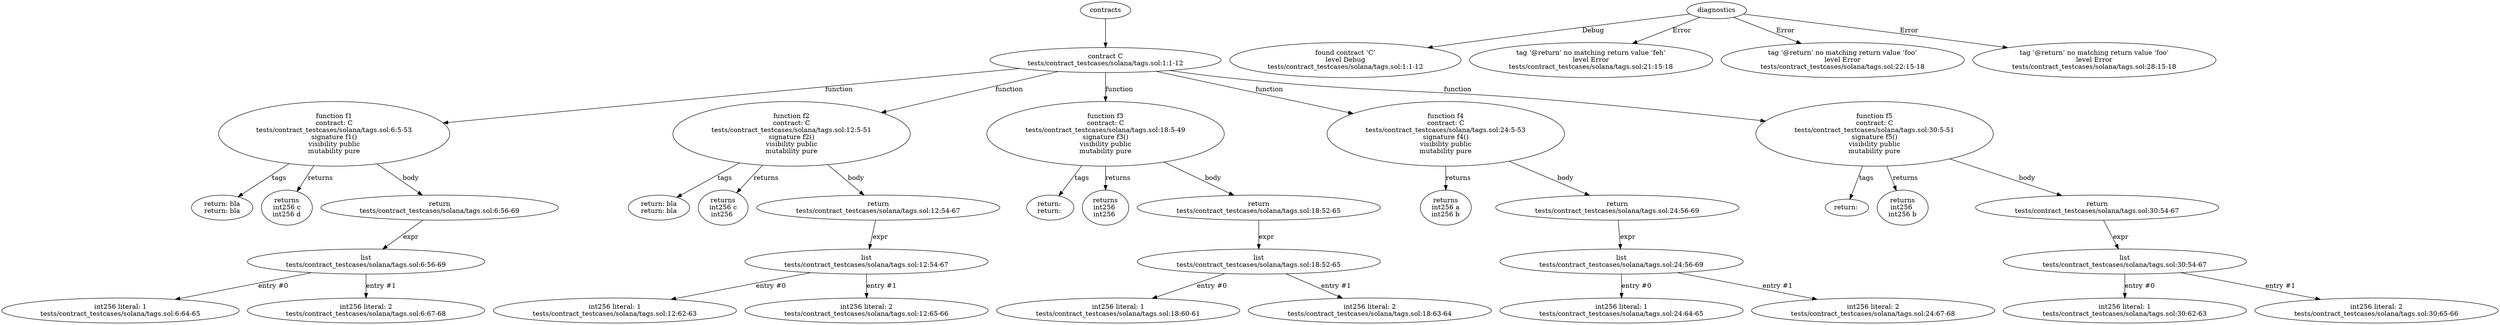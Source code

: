 strict digraph "tests/contract_testcases/solana/tags.sol" {
	contract [label="contract C\ntests/contract_testcases/solana/tags.sol:1:1-12"]
	f1 [label="function f1\ncontract: C\ntests/contract_testcases/solana/tags.sol:6:5-53\nsignature f1()\nvisibility public\nmutability pure"]
	tags [label="return: bla\nreturn: bla"]
	returns [label="returns\nint256 c\nint256 d"]
	return [label="return\ntests/contract_testcases/solana/tags.sol:6:56-69"]
	list [label="list\ntests/contract_testcases/solana/tags.sol:6:56-69"]
	number_literal [label="int256 literal: 1\ntests/contract_testcases/solana/tags.sol:6:64-65"]
	number_literal_9 [label="int256 literal: 2\ntests/contract_testcases/solana/tags.sol:6:67-68"]
	f2 [label="function f2\ncontract: C\ntests/contract_testcases/solana/tags.sol:12:5-51\nsignature f2()\nvisibility public\nmutability pure"]
	tags_11 [label="return: bla\nreturn: bla"]
	returns_12 [label="returns\nint256 c\nint256 "]
	return_13 [label="return\ntests/contract_testcases/solana/tags.sol:12:54-67"]
	list_14 [label="list\ntests/contract_testcases/solana/tags.sol:12:54-67"]
	number_literal_15 [label="int256 literal: 1\ntests/contract_testcases/solana/tags.sol:12:62-63"]
	number_literal_16 [label="int256 literal: 2\ntests/contract_testcases/solana/tags.sol:12:65-66"]
	f3 [label="function f3\ncontract: C\ntests/contract_testcases/solana/tags.sol:18:5-49\nsignature f3()\nvisibility public\nmutability pure"]
	tags_18 [label="return: \nreturn: "]
	returns_19 [label="returns\nint256 \nint256 "]
	return_20 [label="return\ntests/contract_testcases/solana/tags.sol:18:52-65"]
	list_21 [label="list\ntests/contract_testcases/solana/tags.sol:18:52-65"]
	number_literal_22 [label="int256 literal: 1\ntests/contract_testcases/solana/tags.sol:18:60-61"]
	number_literal_23 [label="int256 literal: 2\ntests/contract_testcases/solana/tags.sol:18:63-64"]
	f4 [label="function f4\ncontract: C\ntests/contract_testcases/solana/tags.sol:24:5-53\nsignature f4()\nvisibility public\nmutability pure"]
	returns_25 [label="returns\nint256 a\nint256 b"]
	return_26 [label="return\ntests/contract_testcases/solana/tags.sol:24:56-69"]
	list_27 [label="list\ntests/contract_testcases/solana/tags.sol:24:56-69"]
	number_literal_28 [label="int256 literal: 1\ntests/contract_testcases/solana/tags.sol:24:64-65"]
	number_literal_29 [label="int256 literal: 2\ntests/contract_testcases/solana/tags.sol:24:67-68"]
	f5 [label="function f5\ncontract: C\ntests/contract_testcases/solana/tags.sol:30:5-51\nsignature f5()\nvisibility public\nmutability pure"]
	tags_31 [label="return: "]
	returns_32 [label="returns\nint256 \nint256 b"]
	return_33 [label="return\ntests/contract_testcases/solana/tags.sol:30:54-67"]
	list_34 [label="list\ntests/contract_testcases/solana/tags.sol:30:54-67"]
	number_literal_35 [label="int256 literal: 1\ntests/contract_testcases/solana/tags.sol:30:62-63"]
	number_literal_36 [label="int256 literal: 2\ntests/contract_testcases/solana/tags.sol:30:65-66"]
	diagnostic [label="found contract ‘C’\nlevel Debug\ntests/contract_testcases/solana/tags.sol:1:1-12"]
	diagnostic_39 [label="tag ‘@return’ no matching return value ‘feh’\nlevel Error\ntests/contract_testcases/solana/tags.sol:21:15-18"]
	diagnostic_40 [label="tag ‘@return’ no matching return value ‘foo’\nlevel Error\ntests/contract_testcases/solana/tags.sol:22:15-18"]
	diagnostic_41 [label="tag ‘@return’ no matching return value ‘foo’\nlevel Error\ntests/contract_testcases/solana/tags.sol:28:15-18"]
	contracts -> contract
	contract -> f1 [label="function"]
	f1 -> tags [label="tags"]
	f1 -> returns [label="returns"]
	f1 -> return [label="body"]
	return -> list [label="expr"]
	list -> number_literal [label="entry #0"]
	list -> number_literal_9 [label="entry #1"]
	contract -> f2 [label="function"]
	f2 -> tags_11 [label="tags"]
	f2 -> returns_12 [label="returns"]
	f2 -> return_13 [label="body"]
	return_13 -> list_14 [label="expr"]
	list_14 -> number_literal_15 [label="entry #0"]
	list_14 -> number_literal_16 [label="entry #1"]
	contract -> f3 [label="function"]
	f3 -> tags_18 [label="tags"]
	f3 -> returns_19 [label="returns"]
	f3 -> return_20 [label="body"]
	return_20 -> list_21 [label="expr"]
	list_21 -> number_literal_22 [label="entry #0"]
	list_21 -> number_literal_23 [label="entry #1"]
	contract -> f4 [label="function"]
	f4 -> returns_25 [label="returns"]
	f4 -> return_26 [label="body"]
	return_26 -> list_27 [label="expr"]
	list_27 -> number_literal_28 [label="entry #0"]
	list_27 -> number_literal_29 [label="entry #1"]
	contract -> f5 [label="function"]
	f5 -> tags_31 [label="tags"]
	f5 -> returns_32 [label="returns"]
	f5 -> return_33 [label="body"]
	return_33 -> list_34 [label="expr"]
	list_34 -> number_literal_35 [label="entry #0"]
	list_34 -> number_literal_36 [label="entry #1"]
	diagnostics -> diagnostic [label="Debug"]
	diagnostics -> diagnostic_39 [label="Error"]
	diagnostics -> diagnostic_40 [label="Error"]
	diagnostics -> diagnostic_41 [label="Error"]
}
